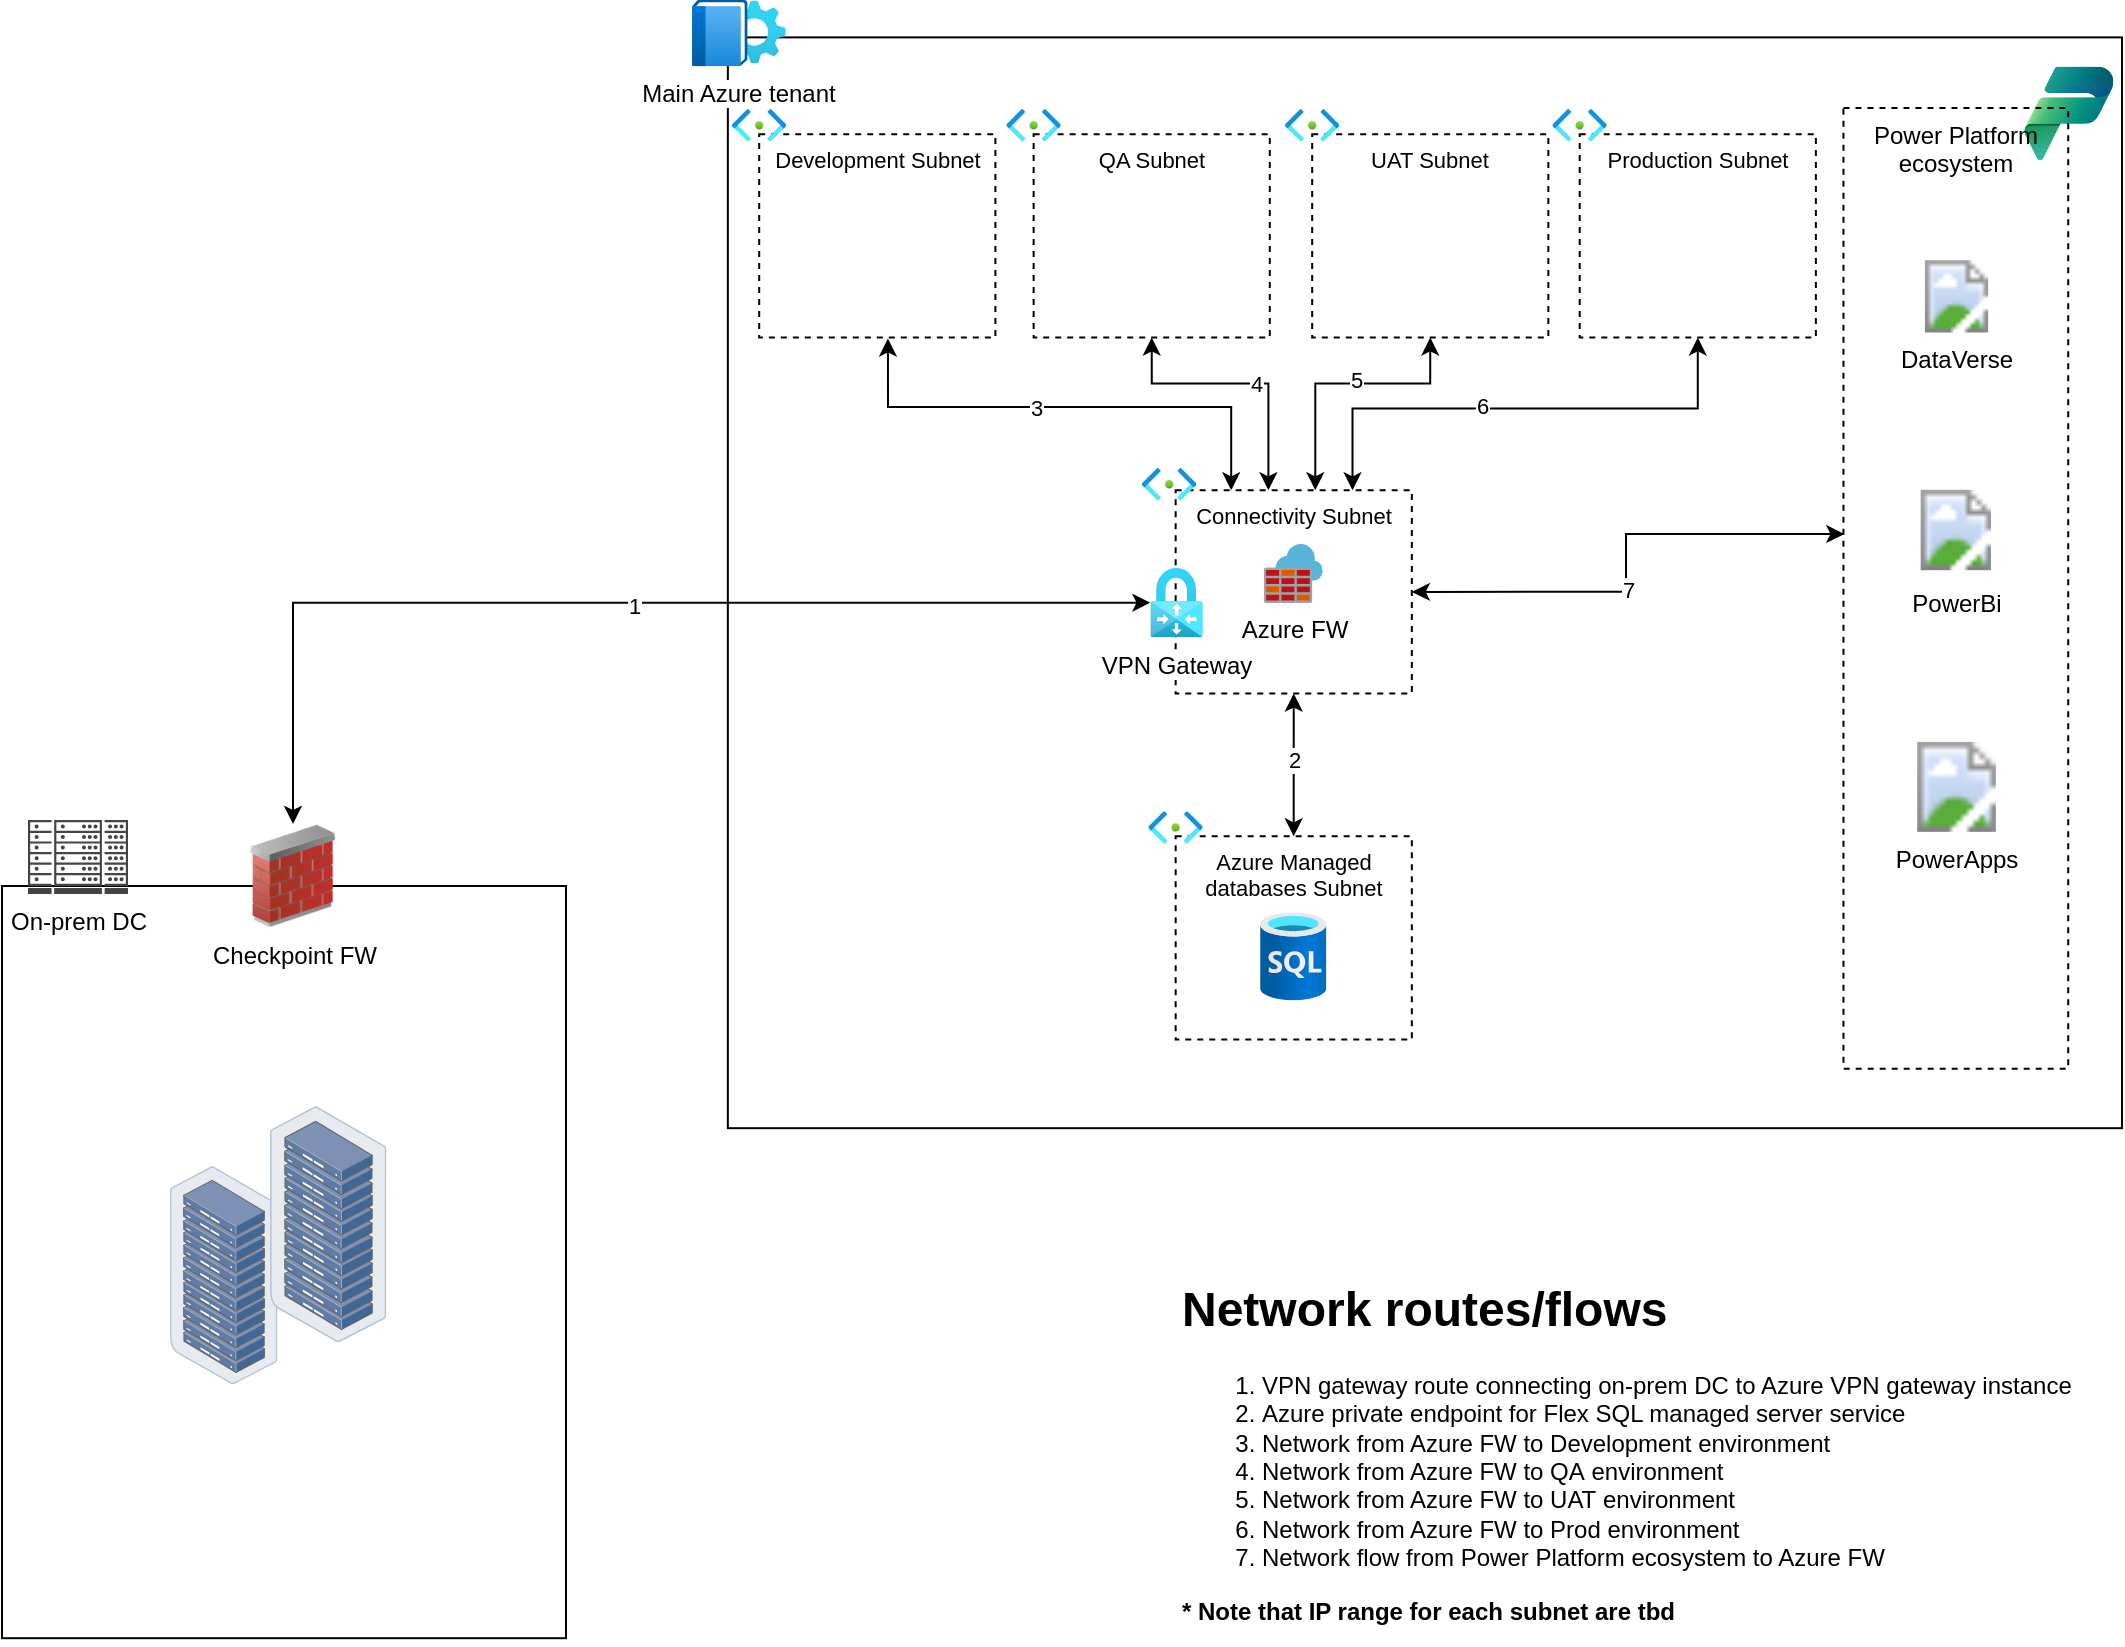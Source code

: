 <mxfile version="26.0.9">
  <diagram name="Page-1" id="NJ3bgN-5DkJXrcVP94Hd">
    <mxGraphModel dx="1275" dy="857" grid="0" gridSize="10" guides="1" tooltips="1" connect="1" arrows="1" fold="1" page="1" pageScale="1" pageWidth="1100" pageHeight="850" math="0" shadow="0">
      <root>
        <mxCell id="0" />
        <mxCell id="1" parent="0" />
        <mxCell id="3zSJFVQorGx9P8g0m78Q-17" value="" style="rounded=0;whiteSpace=wrap;html=1;verticalAlign=top;movable=1;resizable=1;rotatable=1;deletable=1;editable=1;locked=0;connectable=1;glass=0;fillColor=none;container=0;" parent="1" vertex="1">
          <mxGeometry x="376.927" y="31.688" width="697.073" height="545.402" as="geometry" />
        </mxCell>
        <mxCell id="3zSJFVQorGx9P8g0m78Q-21" value="" style="image;aspect=fixed;html=1;points=[];align=center;fontSize=12;image=img/lib/azure2/analytics/Power_Platform.svg;container=0;" parent="1" vertex="1">
          <mxGeometry x="1025.046" y="46.222" width="44.762" height="46.885" as="geometry" />
        </mxCell>
        <mxCell id="3zSJFVQorGx9P8g0m78Q-22" value="Power Platform ecosystem" style="rounded=0;whiteSpace=wrap;html=1;dashed=1;fillColor=none;verticalAlign=top;container=0;" parent="1" vertex="1">
          <mxGeometry x="934.723" y="66.987" width="112.387" height="480.342" as="geometry" />
        </mxCell>
        <mxCell id="pxmsU8A1TMWdbHZm1mmX-2" value="DataVerse" style="image;aspect=fixed;html=1;points=[];align=center;fontSize=12;image=img/lib/azure2/power_platform/Dataverse.svg;container=0;" vertex="1" parent="1">
          <mxGeometry x="967.819" y="143.121" width="46.885" height="36.129" as="geometry" />
        </mxCell>
        <mxCell id="pxmsU8A1TMWdbHZm1mmX-3" value="PowerBi" style="image;aspect=fixed;html=1;points=[];align=center;fontSize=12;image=img/lib/azure2/power_platform/PowerBI.svg;container=0;" vertex="1" parent="1">
          <mxGeometry x="973.335" y="254.555" width="35.164" height="46.885" as="geometry" />
        </mxCell>
        <mxCell id="pxmsU8A1TMWdbHZm1mmX-4" value="PowerApps" style="image;aspect=fixed;html=1;points=[];align=center;fontSize=12;image=img/lib/azure2/power_platform/PowerApps.svg;container=0;" vertex="1" parent="1">
          <mxGeometry x="967.819" y="383.984" width="46.885" height="44.927" as="geometry" />
        </mxCell>
        <mxCell id="pxmsU8A1TMWdbHZm1mmX-11" style="edgeStyle=orthogonalEdgeStyle;rounded=0;orthogonalLoop=1;jettySize=auto;html=1;entryX=0.5;entryY=1;entryDx=0;entryDy=0;startArrow=classic;startFill=1;" edge="1" parent="1" source="pxmsU8A1TMWdbHZm1mmX-7" target="3zSJFVQorGx9P8g0m78Q-14">
          <mxGeometry relative="1" as="geometry" />
        </mxCell>
        <mxCell id="pxmsU8A1TMWdbHZm1mmX-37" value="2" style="edgeLabel;html=1;align=center;verticalAlign=middle;resizable=0;points=[];" vertex="1" connectable="0" parent="pxmsU8A1TMWdbHZm1mmX-11">
          <mxGeometry x="0.079" relative="1" as="geometry">
            <mxPoint as="offset" />
          </mxGeometry>
        </mxCell>
        <mxCell id="pxmsU8A1TMWdbHZm1mmX-23" style="edgeStyle=orthogonalEdgeStyle;rounded=0;orthogonalLoop=1;jettySize=auto;html=1;entryX=0.545;entryY=1.005;entryDx=0;entryDy=0;entryPerimeter=0;startArrow=classic;startFill=1;" edge="1" parent="1" source="3zSJFVQorGx9P8g0m78Q-14" target="pxmsU8A1TMWdbHZm1mmX-15">
          <mxGeometry relative="1" as="geometry">
            <Array as="points">
              <mxPoint x="628.59" y="216.488" />
              <mxPoint x="456.907" y="216.488" />
            </Array>
          </mxGeometry>
        </mxCell>
        <mxCell id="pxmsU8A1TMWdbHZm1mmX-38" value="3" style="edgeLabel;html=1;align=center;verticalAlign=middle;resizable=0;points=[];" vertex="1" connectable="0" parent="pxmsU8A1TMWdbHZm1mmX-23">
          <mxGeometry x="0.128" relative="1" as="geometry">
            <mxPoint as="offset" />
          </mxGeometry>
        </mxCell>
        <mxCell id="pxmsU8A1TMWdbHZm1mmX-24" style="edgeStyle=orthogonalEdgeStyle;rounded=0;orthogonalLoop=1;jettySize=auto;html=1;entryX=0.5;entryY=1;entryDx=0;entryDy=0;startArrow=classic;startFill=1;" edge="1" parent="1" source="3zSJFVQorGx9P8g0m78Q-14" target="pxmsU8A1TMWdbHZm1mmX-17">
          <mxGeometry relative="1" as="geometry">
            <Array as="points">
              <mxPoint x="647.206" y="204.721" />
              <mxPoint x="588.6" y="204.721" />
            </Array>
          </mxGeometry>
        </mxCell>
        <mxCell id="pxmsU8A1TMWdbHZm1mmX-39" value="4" style="edgeLabel;html=1;align=center;verticalAlign=middle;resizable=0;points=[];" vertex="1" connectable="0" parent="pxmsU8A1TMWdbHZm1mmX-24">
          <mxGeometry x="-0.11" relative="1" as="geometry">
            <mxPoint as="offset" />
          </mxGeometry>
        </mxCell>
        <mxCell id="pxmsU8A1TMWdbHZm1mmX-25" style="edgeStyle=orthogonalEdgeStyle;rounded=0;orthogonalLoop=1;jettySize=auto;html=1;entryX=0.5;entryY=1;entryDx=0;entryDy=0;startArrow=classic;startFill=1;" edge="1" parent="1" source="3zSJFVQorGx9P8g0m78Q-14" target="pxmsU8A1TMWdbHZm1mmX-19">
          <mxGeometry relative="1" as="geometry">
            <Array as="points">
              <mxPoint x="670.649" y="204.721" />
              <mxPoint x="727.877" y="204.721" />
            </Array>
          </mxGeometry>
        </mxCell>
        <mxCell id="pxmsU8A1TMWdbHZm1mmX-40" value="5" style="edgeLabel;html=1;align=center;verticalAlign=middle;resizable=0;points=[];" vertex="1" connectable="0" parent="pxmsU8A1TMWdbHZm1mmX-25">
          <mxGeometry x="0.097" y="2" relative="1" as="geometry">
            <mxPoint as="offset" />
          </mxGeometry>
        </mxCell>
        <mxCell id="pxmsU8A1TMWdbHZm1mmX-26" style="edgeStyle=orthogonalEdgeStyle;rounded=0;orthogonalLoop=1;jettySize=auto;html=1;entryX=0.5;entryY=1;entryDx=0;entryDy=0;startArrow=classic;startFill=1;" edge="1" parent="1" source="3zSJFVQorGx9P8g0m78Q-14" target="pxmsU8A1TMWdbHZm1mmX-21">
          <mxGeometry relative="1" as="geometry">
            <Array as="points">
              <mxPoint x="689.265" y="217.18" />
              <mxPoint x="861.637" y="217.18" />
            </Array>
          </mxGeometry>
        </mxCell>
        <mxCell id="pxmsU8A1TMWdbHZm1mmX-41" value="6" style="edgeLabel;html=1;align=center;verticalAlign=middle;resizable=0;points=[];" vertex="1" connectable="0" parent="pxmsU8A1TMWdbHZm1mmX-26">
          <mxGeometry x="-0.151" y="1" relative="1" as="geometry">
            <mxPoint as="offset" />
          </mxGeometry>
        </mxCell>
        <mxCell id="pxmsU8A1TMWdbHZm1mmX-15" value="&lt;span&gt;Development Subnet&lt;/span&gt;" style="rounded=0;whiteSpace=wrap;html=1;verticalAlign=top;movable=1;resizable=1;rotatable=1;deletable=1;editable=1;locked=0;connectable=1;dashed=1;glass=0;fillColor=none;fontSize=11;container=0;" vertex="1" parent="1">
          <mxGeometry x="392.605" y="80.1" width="118.083" height="101.631" as="geometry" />
        </mxCell>
        <mxCell id="pxmsU8A1TMWdbHZm1mmX-16" value="" style="image;aspect=fixed;html=1;points=[];align=center;fontSize=12;image=img/lib/azure2/networking/Subnet.svg;container=0;" vertex="1" parent="1">
          <mxGeometry x="378.995" y="67.528" width="27.121" height="16.241" as="geometry" />
        </mxCell>
        <mxCell id="pxmsU8A1TMWdbHZm1mmX-17" value="&lt;span&gt;QA Subnet&lt;/span&gt;" style="rounded=0;whiteSpace=wrap;html=1;verticalAlign=top;movable=1;resizable=1;rotatable=1;deletable=1;editable=1;locked=0;connectable=1;dashed=1;glass=0;fillColor=none;fontSize=11;container=0;" vertex="1" parent="1">
          <mxGeometry x="529.813" y="80.1" width="118.083" height="101.631" as="geometry" />
        </mxCell>
        <mxCell id="pxmsU8A1TMWdbHZm1mmX-18" value="" style="image;aspect=fixed;html=1;points=[];align=center;fontSize=12;image=img/lib/azure2/networking/Subnet.svg;container=0;" vertex="1" parent="1">
          <mxGeometry x="516.203" y="67.528" width="27.121" height="16.241" as="geometry" />
        </mxCell>
        <mxCell id="pxmsU8A1TMWdbHZm1mmX-19" value="&lt;span&gt;UAT Subnet&lt;/span&gt;" style="rounded=0;whiteSpace=wrap;html=1;verticalAlign=top;movable=1;resizable=1;rotatable=1;deletable=1;editable=1;locked=0;connectable=1;dashed=1;glass=0;fillColor=none;fontSize=11;container=0;" vertex="1" parent="1">
          <mxGeometry x="669.09" y="80.1" width="118.083" height="101.631" as="geometry" />
        </mxCell>
        <mxCell id="pxmsU8A1TMWdbHZm1mmX-20" value="" style="image;aspect=fixed;html=1;points=[];align=center;fontSize=12;image=img/lib/azure2/networking/Subnet.svg;container=0;" vertex="1" parent="1">
          <mxGeometry x="655.48" y="67.528" width="27.121" height="16.241" as="geometry" />
        </mxCell>
        <mxCell id="pxmsU8A1TMWdbHZm1mmX-21" value="&lt;span&gt;Production Subnet&lt;/span&gt;" style="rounded=0;whiteSpace=wrap;html=1;verticalAlign=top;movable=1;resizable=1;rotatable=1;deletable=1;editable=1;locked=0;connectable=1;dashed=1;glass=0;fillColor=none;fontSize=11;container=0;" vertex="1" parent="1">
          <mxGeometry x="802.851" y="80.1" width="118.083" height="101.631" as="geometry" />
        </mxCell>
        <mxCell id="pxmsU8A1TMWdbHZm1mmX-22" value="" style="image;aspect=fixed;html=1;points=[];align=center;fontSize=12;image=img/lib/azure2/networking/Subnet.svg;container=0;" vertex="1" parent="1">
          <mxGeometry x="789.241" y="67.528" width="27.121" height="16.241" as="geometry" />
        </mxCell>
        <mxCell id="3zSJFVQorGx9P8g0m78Q-1" value="&lt;div&gt;&lt;span style=&quot;background-color: light-dark(#ffffff, var(--ge-dark-color, #121212)); color: light-dark(rgb(0, 0, 0), rgb(255, 255, 255));&quot;&gt;Main Azure tenant&lt;/span&gt;&lt;/div&gt;" style="image;aspect=fixed;html=1;points=[];align=center;fontSize=12;image=img/lib/azure2/identity/Tenant_Properties.svg;movable=1;resizable=1;rotatable=1;deletable=1;editable=1;locked=0;connectable=1;container=0;" parent="1" vertex="1">
          <mxGeometry x="359" y="13" width="46.885" height="33.095" as="geometry" />
        </mxCell>
        <mxCell id="pxmsU8A1TMWdbHZm1mmX-14" style="edgeStyle=orthogonalEdgeStyle;rounded=0;orthogonalLoop=1;jettySize=auto;html=1;entryX=0.012;entryY=0.465;entryDx=0;entryDy=0;entryPerimeter=0;startArrow=classic;startFill=1;exitX=1;exitY=0.5;exitDx=0;exitDy=0;" edge="1" parent="1" source="3zSJFVQorGx9P8g0m78Q-14">
          <mxGeometry relative="1" as="geometry">
            <mxPoint x="718.003" y="298.55" as="sourcePoint" />
            <mxPoint x="935.162" y="279.995" as="targetPoint" />
            <Array as="points">
              <mxPoint x="826" y="309" />
              <mxPoint x="826" y="280" />
            </Array>
          </mxGeometry>
        </mxCell>
        <mxCell id="pxmsU8A1TMWdbHZm1mmX-42" value="7" style="edgeLabel;html=1;align=center;verticalAlign=middle;resizable=0;points=[];" vertex="1" connectable="0" parent="pxmsU8A1TMWdbHZm1mmX-14">
          <mxGeometry x="-0.114" y="-1" relative="1" as="geometry">
            <mxPoint as="offset" />
          </mxGeometry>
        </mxCell>
        <mxCell id="pxmsU8A1TMWdbHZm1mmX-7" value="&lt;span&gt;Azure Managed&lt;/span&gt;&lt;div&gt;&lt;span&gt;databases Subnet&lt;/span&gt;&lt;/div&gt;" style="rounded=0;whiteSpace=wrap;html=1;verticalAlign=top;movable=1;resizable=1;rotatable=1;deletable=1;editable=1;locked=0;connectable=1;dashed=1;glass=0;fillColor=none;fontSize=11;container=0;" vertex="1" parent="1">
          <mxGeometry x="600.83" y="431.163" width="118.083" height="101.631" as="geometry" />
        </mxCell>
        <mxCell id="pxmsU8A1TMWdbHZm1mmX-8" value="" style="image;aspect=fixed;html=1;points=[];align=center;fontSize=12;image=img/lib/azure2/networking/Subnet.svg;container=0;" vertex="1" parent="1">
          <mxGeometry x="587.221" y="418.591" width="27.121" height="16.241" as="geometry" />
        </mxCell>
        <mxCell id="pxmsU8A1TMWdbHZm1mmX-10" value="" style="image;aspect=fixed;html=1;points=[];align=center;fontSize=12;image=img/lib/azure2/databases/SQL_Database.svg;container=0;" vertex="1" parent="1">
          <mxGeometry x="643.069" y="469.117" width="33.095" height="44.127" as="geometry" />
        </mxCell>
        <mxCell id="3zSJFVQorGx9P8g0m78Q-14" value="&lt;font&gt;Connectivity Subnet&lt;/font&gt;" style="rounded=0;whiteSpace=wrap;html=1;verticalAlign=top;movable=1;resizable=1;rotatable=1;deletable=1;editable=1;locked=0;connectable=1;dashed=1;glass=0;fillColor=none;fontSize=11;container=0;" parent="1" vertex="1">
          <mxGeometry x="600.83" y="258.133" width="118.083" height="101.631" as="geometry" />
        </mxCell>
        <mxCell id="3zSJFVQorGx9P8g0m78Q-18" value="" style="image;aspect=fixed;html=1;points=[];align=center;fontSize=12;image=img/lib/azure2/networking/Subnet.svg;container=0;" parent="1" vertex="1">
          <mxGeometry x="584.001" y="247.002" width="27.121" height="16.241" as="geometry" />
        </mxCell>
        <mxCell id="3zSJFVQorGx9P8g0m78Q-4" value="Azure FW" style="image;sketch=0;aspect=fixed;html=1;points=[];align=center;fontSize=12;image=img/lib/mscae/Azure_Firewall.svg;movable=1;resizable=1;rotatable=1;deletable=1;editable=1;locked=0;connectable=1;container=0;" parent="1" vertex="1">
          <mxGeometry x="644.873" y="285.003" width="29.486" height="29.486" as="geometry" />
        </mxCell>
        <mxCell id="pxmsU8A1TMWdbHZm1mmX-35" style="edgeStyle=orthogonalEdgeStyle;rounded=0;orthogonalLoop=1;jettySize=auto;html=1;entryX=0.5;entryY=0;entryDx=0;entryDy=0;startArrow=classic;startFill=1;" edge="1" parent="1" source="pxmsU8A1TMWdbHZm1mmX-28" target="pxmsU8A1TMWdbHZm1mmX-34">
          <mxGeometry relative="1" as="geometry" />
        </mxCell>
        <mxCell id="pxmsU8A1TMWdbHZm1mmX-36" value="1" style="edgeLabel;html=1;align=center;verticalAlign=middle;resizable=0;points=[];" vertex="1" connectable="0" parent="pxmsU8A1TMWdbHZm1mmX-35">
          <mxGeometry x="-0.044" y="1" relative="1" as="geometry">
            <mxPoint as="offset" />
          </mxGeometry>
        </mxCell>
        <mxCell id="pxmsU8A1TMWdbHZm1mmX-28" value="VPN Gateway" style="image;aspect=fixed;html=1;points=[];align=center;fontSize=12;image=img/lib/azure2/networking/Virtual_Network_Gateways.svg;container=0;" vertex="1" parent="1">
          <mxGeometry x="588.201" y="297.002" width="26.14" height="34.68" as="geometry" />
        </mxCell>
        <mxCell id="pxmsU8A1TMWdbHZm1mmX-30" value="" style="rounded=0;whiteSpace=wrap;html=1;verticalAlign=top;movable=1;resizable=1;rotatable=1;deletable=1;editable=1;locked=0;connectable=1;glass=0;fillColor=none;container=0;" vertex="1" parent="1">
          <mxGeometry x="14" y="456" width="282" height="376.09" as="geometry" />
        </mxCell>
        <mxCell id="pxmsU8A1TMWdbHZm1mmX-31" value="On-prem DC" style="sketch=0;pointerEvents=1;shadow=0;dashed=0;html=1;strokeColor=none;fillColor=#434445;aspect=fixed;labelPosition=center;verticalLabelPosition=bottom;verticalAlign=top;align=center;outlineConnect=0;shape=mxgraph.vvd.datacenter;" vertex="1" parent="1">
          <mxGeometry x="27" y="423" width="50" height="37" as="geometry" />
        </mxCell>
        <mxCell id="pxmsU8A1TMWdbHZm1mmX-32" value="" style="image;points=[];aspect=fixed;html=1;align=center;shadow=0;dashed=0;image=img/lib/allied_telesis/storage/Datacenter_Server_Rack.svg;" vertex="1" parent="1">
          <mxGeometry x="98" y="596" width="53.77" height="109" as="geometry" />
        </mxCell>
        <mxCell id="pxmsU8A1TMWdbHZm1mmX-33" value="" style="image;points=[];aspect=fixed;html=1;align=center;shadow=0;dashed=0;image=img/lib/allied_telesis/storage/Datacenter_Server_Rack.svg;" vertex="1" parent="1">
          <mxGeometry x="148" y="566" width="58.21" height="118" as="geometry" />
        </mxCell>
        <mxCell id="pxmsU8A1TMWdbHZm1mmX-34" value="Checkpoint FW" style="image;html=1;image=img/lib/clip_art/networking/Firewall_02_128x128.png" vertex="1" parent="1">
          <mxGeometry x="138" y="425" width="43" height="52" as="geometry" />
        </mxCell>
        <mxCell id="pxmsU8A1TMWdbHZm1mmX-43" value="&lt;h1 style=&quot;margin-top: 0px;&quot;&gt;Network routes/flows&lt;/h1&gt;&lt;div&gt;&lt;ol&gt;&lt;li&gt;VPN gateway route connecting on-prem DC to Azure VPN gateway instance&lt;/li&gt;&lt;li&gt;Azure private endpoint for Flex SQL managed server service&lt;/li&gt;&lt;li&gt;Network from Azure FW to Development environment&lt;/li&gt;&lt;li&gt;Network from Azure FW to QA&lt;span style=&quot;background-color: transparent; color: light-dark(rgb(0, 0, 0), rgb(255, 255, 255));&quot;&gt;&amp;nbsp;&lt;/span&gt;&lt;span style=&quot;background-color: transparent; color: light-dark(rgb(0, 0, 0), rgb(255, 255, 255));&quot;&gt;environment&lt;/span&gt;&lt;/li&gt;&lt;li&gt;Network from Azure FW to UAT&lt;span style=&quot;background-color: transparent; color: light-dark(rgb(0, 0, 0), rgb(255, 255, 255));&quot;&gt;&amp;nbsp;&lt;/span&gt;&lt;span style=&quot;background-color: transparent; color: light-dark(rgb(0, 0, 0), rgb(255, 255, 255));&quot;&gt;environment&lt;/span&gt;&lt;/li&gt;&lt;li&gt;Network from Azure FW to Prod&lt;span style=&quot;background-color: transparent; color: light-dark(rgb(0, 0, 0), rgb(255, 255, 255));&quot;&gt;&amp;nbsp;&lt;/span&gt;&lt;span style=&quot;background-color: transparent; color: light-dark(rgb(0, 0, 0), rgb(255, 255, 255));&quot;&gt;environment&lt;/span&gt;&lt;/li&gt;&lt;li&gt;&lt;span style=&quot;background-color: transparent; color: light-dark(rgb(0, 0, 0), rgb(255, 255, 255));&quot;&gt;Network flow from Power Platform ecosystem to Azure FW&lt;/span&gt;&lt;/li&gt;&lt;/ol&gt;&lt;div&gt;&lt;b&gt;* Note that IP range for each subnet are tbd&lt;/b&gt;&lt;/div&gt;&lt;/div&gt;" style="text;html=1;whiteSpace=wrap;overflow=hidden;rounded=0;" vertex="1" parent="1">
          <mxGeometry x="602" y="647.09" width="472" height="185" as="geometry" />
        </mxCell>
      </root>
    </mxGraphModel>
  </diagram>
</mxfile>
